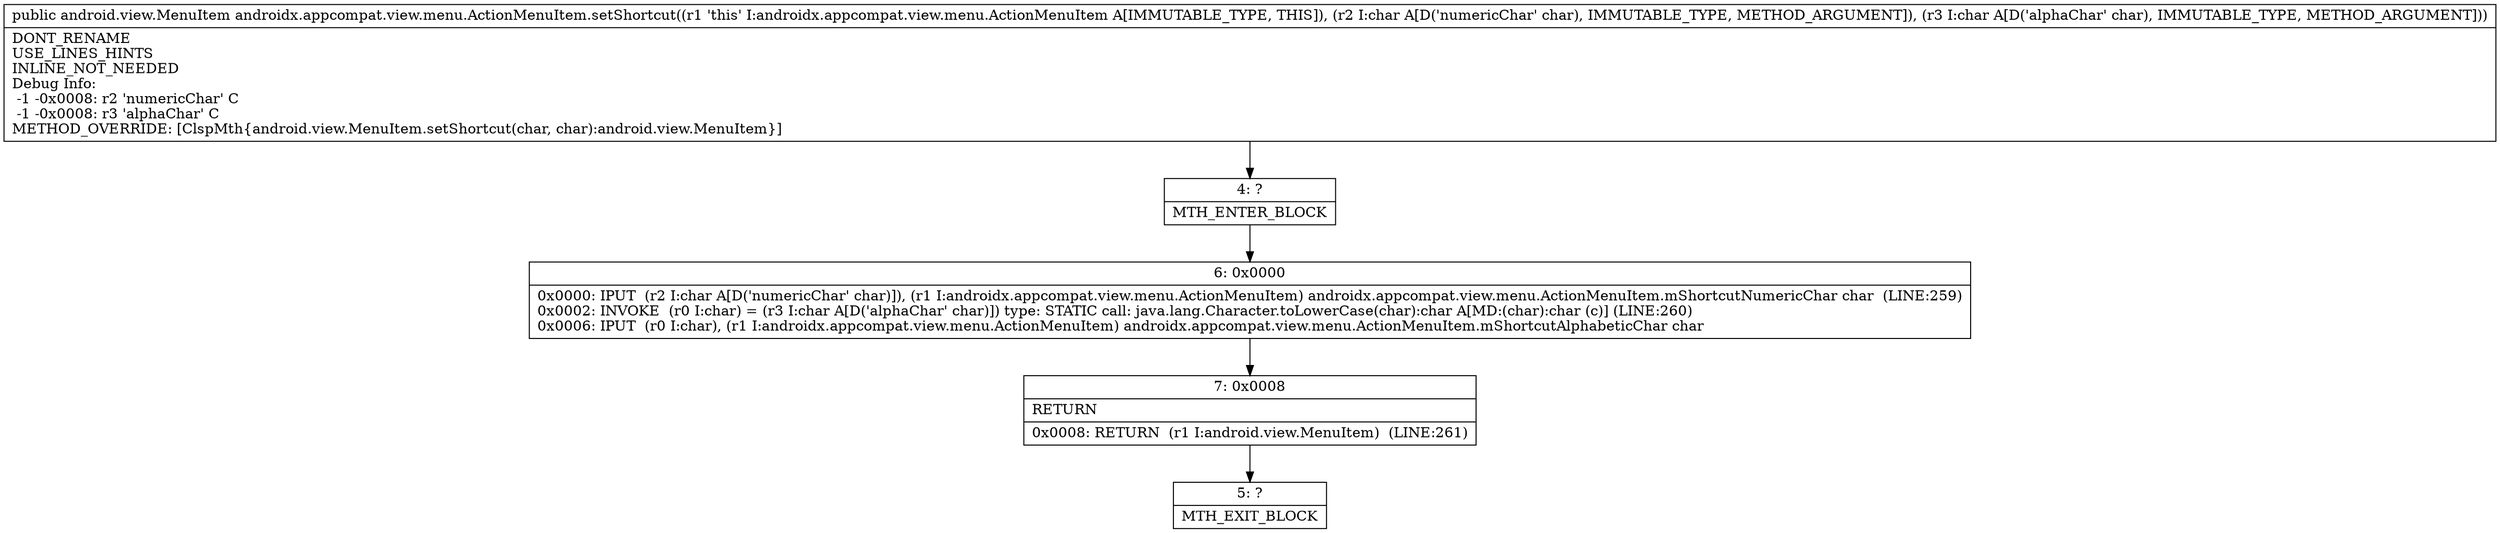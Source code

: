 digraph "CFG forandroidx.appcompat.view.menu.ActionMenuItem.setShortcut(CC)Landroid\/view\/MenuItem;" {
Node_4 [shape=record,label="{4\:\ ?|MTH_ENTER_BLOCK\l}"];
Node_6 [shape=record,label="{6\:\ 0x0000|0x0000: IPUT  (r2 I:char A[D('numericChar' char)]), (r1 I:androidx.appcompat.view.menu.ActionMenuItem) androidx.appcompat.view.menu.ActionMenuItem.mShortcutNumericChar char  (LINE:259)\l0x0002: INVOKE  (r0 I:char) = (r3 I:char A[D('alphaChar' char)]) type: STATIC call: java.lang.Character.toLowerCase(char):char A[MD:(char):char (c)] (LINE:260)\l0x0006: IPUT  (r0 I:char), (r1 I:androidx.appcompat.view.menu.ActionMenuItem) androidx.appcompat.view.menu.ActionMenuItem.mShortcutAlphabeticChar char \l}"];
Node_7 [shape=record,label="{7\:\ 0x0008|RETURN\l|0x0008: RETURN  (r1 I:android.view.MenuItem)  (LINE:261)\l}"];
Node_5 [shape=record,label="{5\:\ ?|MTH_EXIT_BLOCK\l}"];
MethodNode[shape=record,label="{public android.view.MenuItem androidx.appcompat.view.menu.ActionMenuItem.setShortcut((r1 'this' I:androidx.appcompat.view.menu.ActionMenuItem A[IMMUTABLE_TYPE, THIS]), (r2 I:char A[D('numericChar' char), IMMUTABLE_TYPE, METHOD_ARGUMENT]), (r3 I:char A[D('alphaChar' char), IMMUTABLE_TYPE, METHOD_ARGUMENT]))  | DONT_RENAME\lUSE_LINES_HINTS\lINLINE_NOT_NEEDED\lDebug Info:\l  \-1 \-0x0008: r2 'numericChar' C\l  \-1 \-0x0008: r3 'alphaChar' C\lMETHOD_OVERRIDE: [ClspMth\{android.view.MenuItem.setShortcut(char, char):android.view.MenuItem\}]\l}"];
MethodNode -> Node_4;Node_4 -> Node_6;
Node_6 -> Node_7;
Node_7 -> Node_5;
}

